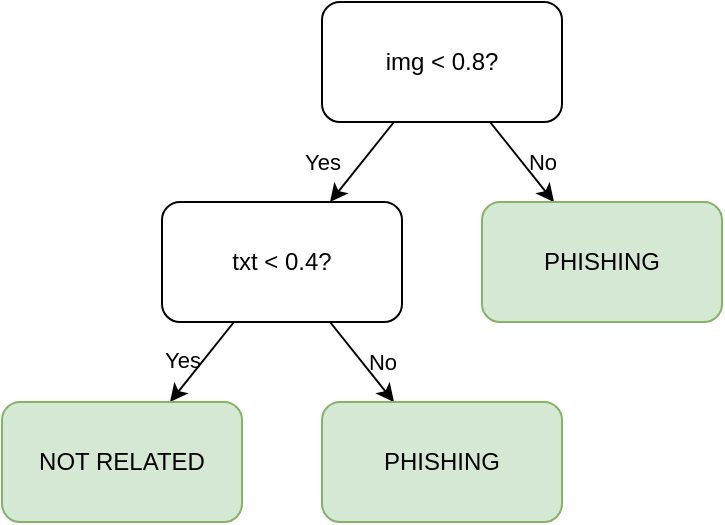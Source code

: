 <mxfile version="14.2.4" type="device"><diagram id="y_TXExh5cWCSupW9u0pw" name="Page-1"><mxGraphModel dx="818" dy="520" grid="1" gridSize="10" guides="1" tooltips="1" connect="1" arrows="1" fold="1" page="1" pageScale="1" pageWidth="850" pageHeight="1100" math="0" shadow="0"><root><mxCell id="0"/><mxCell id="1" parent="0"/><mxCell id="d2hTaE7D5YvD9shtp3LP-3" style="rounded=0;orthogonalLoop=1;jettySize=auto;html=1;" edge="1" parent="1" source="d2hTaE7D5YvD9shtp3LP-1" target="d2hTaE7D5YvD9shtp3LP-2"><mxGeometry relative="1" as="geometry"/></mxCell><mxCell id="d2hTaE7D5YvD9shtp3LP-11" value="Yes" style="edgeLabel;html=1;align=center;verticalAlign=middle;resizable=0;points=[];" vertex="1" connectable="0" parent="d2hTaE7D5YvD9shtp3LP-3"><mxGeometry x="-0.019" relative="1" as="geometry"><mxPoint x="-20.49" as="offset"/></mxGeometry></mxCell><mxCell id="d2hTaE7D5YvD9shtp3LP-5" style="edgeStyle=none;rounded=0;orthogonalLoop=1;jettySize=auto;html=1;" edge="1" parent="1" source="d2hTaE7D5YvD9shtp3LP-1" target="d2hTaE7D5YvD9shtp3LP-6"><mxGeometry relative="1" as="geometry"><mxPoint x="400" y="200" as="targetPoint"/></mxGeometry></mxCell><mxCell id="d2hTaE7D5YvD9shtp3LP-12" value="No" style="edgeLabel;html=1;align=center;verticalAlign=middle;resizable=0;points=[];labelBackgroundColor=none;" vertex="1" connectable="0" parent="d2hTaE7D5YvD9shtp3LP-5"><mxGeometry x="-0.178" y="1" relative="1" as="geometry"><mxPoint x="11.86" y="3.93" as="offset"/></mxGeometry></mxCell><mxCell id="d2hTaE7D5YvD9shtp3LP-1" value="img &amp;lt; 0.8?" style="rounded=1;whiteSpace=wrap;html=1;" vertex="1" parent="1"><mxGeometry x="280" y="80" width="120" height="60" as="geometry"/></mxCell><mxCell id="d2hTaE7D5YvD9shtp3LP-8" style="edgeStyle=none;rounded=0;orthogonalLoop=1;jettySize=auto;html=1;" edge="1" parent="1" source="d2hTaE7D5YvD9shtp3LP-2" target="d2hTaE7D5YvD9shtp3LP-7"><mxGeometry relative="1" as="geometry"/></mxCell><mxCell id="d2hTaE7D5YvD9shtp3LP-15" value="No" style="edgeLabel;html=1;align=center;verticalAlign=middle;resizable=0;points=[];labelBackgroundColor=none;" vertex="1" connectable="0" parent="d2hTaE7D5YvD9shtp3LP-8"><mxGeometry x="-0.002" relative="1" as="geometry"><mxPoint x="10.06" as="offset"/></mxGeometry></mxCell><mxCell id="d2hTaE7D5YvD9shtp3LP-10" style="edgeStyle=none;rounded=0;orthogonalLoop=1;jettySize=auto;html=1;" edge="1" parent="1" source="d2hTaE7D5YvD9shtp3LP-2" target="d2hTaE7D5YvD9shtp3LP-9"><mxGeometry relative="1" as="geometry"/></mxCell><mxCell id="d2hTaE7D5YvD9shtp3LP-13" value="Yes" style="edgeLabel;html=1;align=center;verticalAlign=middle;resizable=0;points=[];labelBackgroundColor=none;" vertex="1" connectable="0" parent="d2hTaE7D5YvD9shtp3LP-10"><mxGeometry x="-0.074" relative="1" as="geometry"><mxPoint x="-11.35" as="offset"/></mxGeometry></mxCell><mxCell id="d2hTaE7D5YvD9shtp3LP-2" value="txt &amp;lt; 0.4?" style="rounded=1;whiteSpace=wrap;html=1;" vertex="1" parent="1"><mxGeometry x="200" y="180" width="120" height="60" as="geometry"/></mxCell><mxCell id="d2hTaE7D5YvD9shtp3LP-6" value="PHISHING" style="rounded=1;whiteSpace=wrap;html=1;fillColor=#d5e8d4;strokeColor=#82b366;" vertex="1" parent="1"><mxGeometry x="360" y="180" width="120" height="60" as="geometry"/></mxCell><mxCell id="d2hTaE7D5YvD9shtp3LP-7" value="PHISHING" style="rounded=1;whiteSpace=wrap;html=1;fillColor=#d5e8d4;strokeColor=#82b366;" vertex="1" parent="1"><mxGeometry x="280" y="280" width="120" height="60" as="geometry"/></mxCell><mxCell id="d2hTaE7D5YvD9shtp3LP-9" value="NOT RELATED" style="rounded=1;whiteSpace=wrap;html=1;fillColor=#d5e8d4;strokeColor=#82b366;" vertex="1" parent="1"><mxGeometry x="120" y="280" width="120" height="60" as="geometry"/></mxCell></root></mxGraphModel></diagram></mxfile>